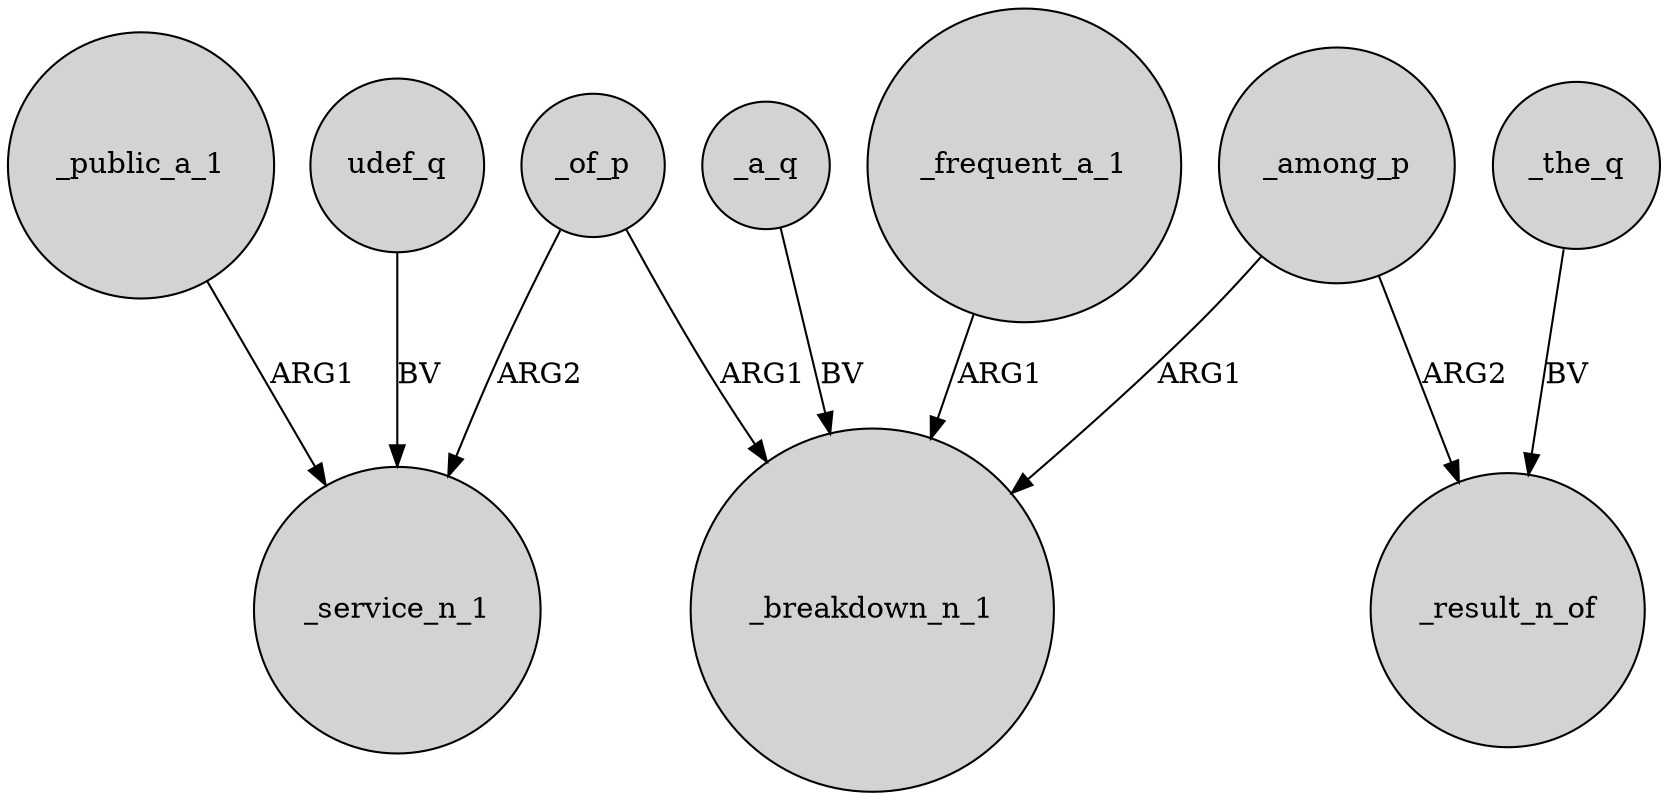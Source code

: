 digraph {
	node [shape=circle style=filled]
	_public_a_1 -> _service_n_1 [label=ARG1]
	udef_q -> _service_n_1 [label=BV]
	_of_p -> _breakdown_n_1 [label=ARG1]
	_a_q -> _breakdown_n_1 [label=BV]
	_frequent_a_1 -> _breakdown_n_1 [label=ARG1]
	_the_q -> _result_n_of [label=BV]
	_among_p -> _result_n_of [label=ARG2]
	_of_p -> _service_n_1 [label=ARG2]
	_among_p -> _breakdown_n_1 [label=ARG1]
}
